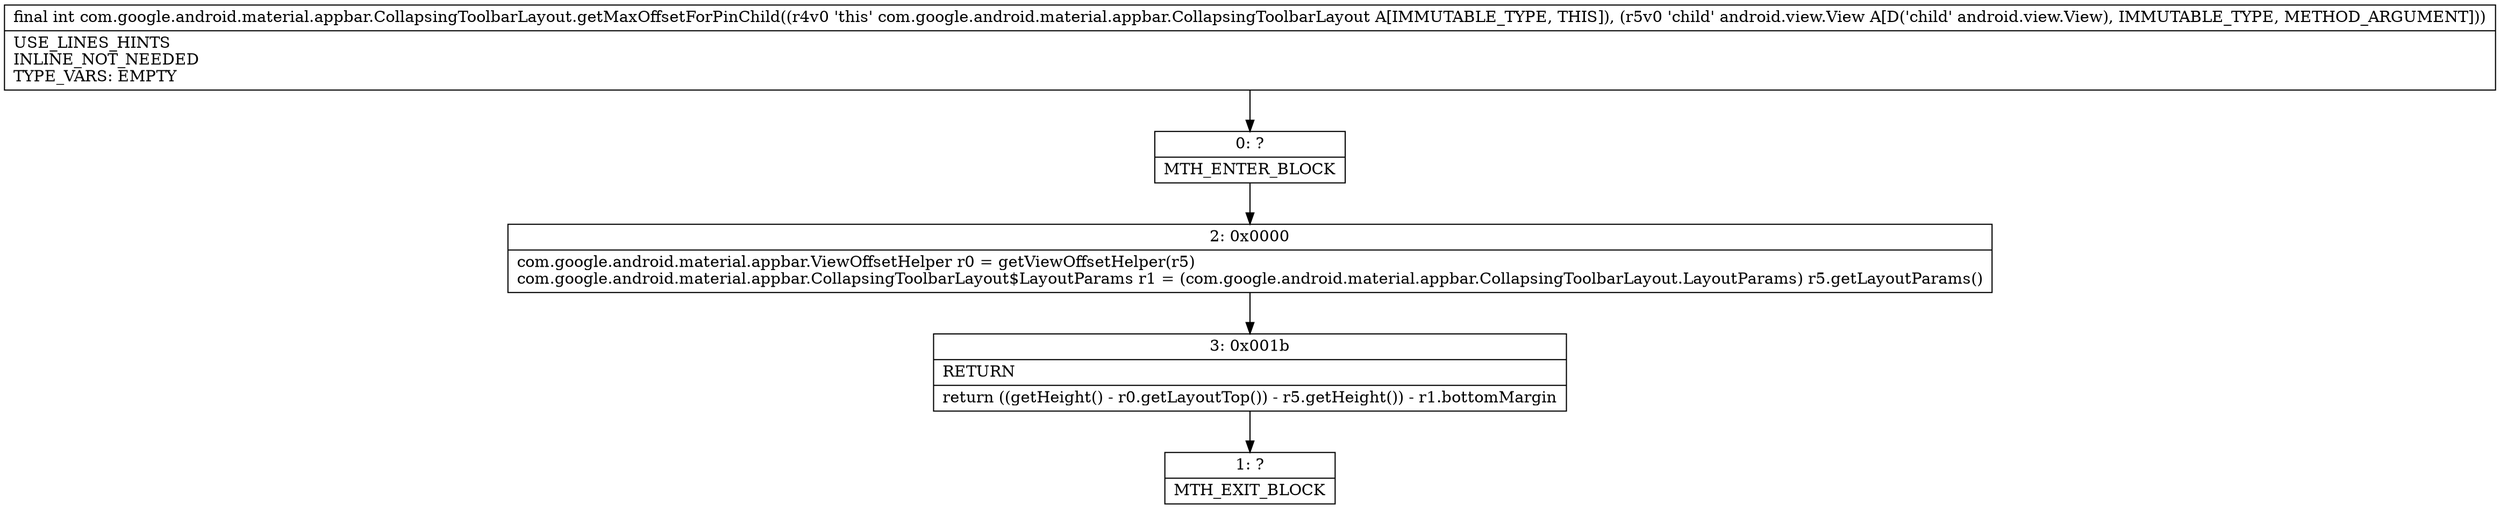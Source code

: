 digraph "CFG forcom.google.android.material.appbar.CollapsingToolbarLayout.getMaxOffsetForPinChild(Landroid\/view\/View;)I" {
Node_0 [shape=record,label="{0\:\ ?|MTH_ENTER_BLOCK\l}"];
Node_2 [shape=record,label="{2\:\ 0x0000|com.google.android.material.appbar.ViewOffsetHelper r0 = getViewOffsetHelper(r5)\lcom.google.android.material.appbar.CollapsingToolbarLayout$LayoutParams r1 = (com.google.android.material.appbar.CollapsingToolbarLayout.LayoutParams) r5.getLayoutParams()\l}"];
Node_3 [shape=record,label="{3\:\ 0x001b|RETURN\l|return ((getHeight() \- r0.getLayoutTop()) \- r5.getHeight()) \- r1.bottomMargin\l}"];
Node_1 [shape=record,label="{1\:\ ?|MTH_EXIT_BLOCK\l}"];
MethodNode[shape=record,label="{final int com.google.android.material.appbar.CollapsingToolbarLayout.getMaxOffsetForPinChild((r4v0 'this' com.google.android.material.appbar.CollapsingToolbarLayout A[IMMUTABLE_TYPE, THIS]), (r5v0 'child' android.view.View A[D('child' android.view.View), IMMUTABLE_TYPE, METHOD_ARGUMENT]))  | USE_LINES_HINTS\lINLINE_NOT_NEEDED\lTYPE_VARS: EMPTY\l}"];
MethodNode -> Node_0;Node_0 -> Node_2;
Node_2 -> Node_3;
Node_3 -> Node_1;
}

